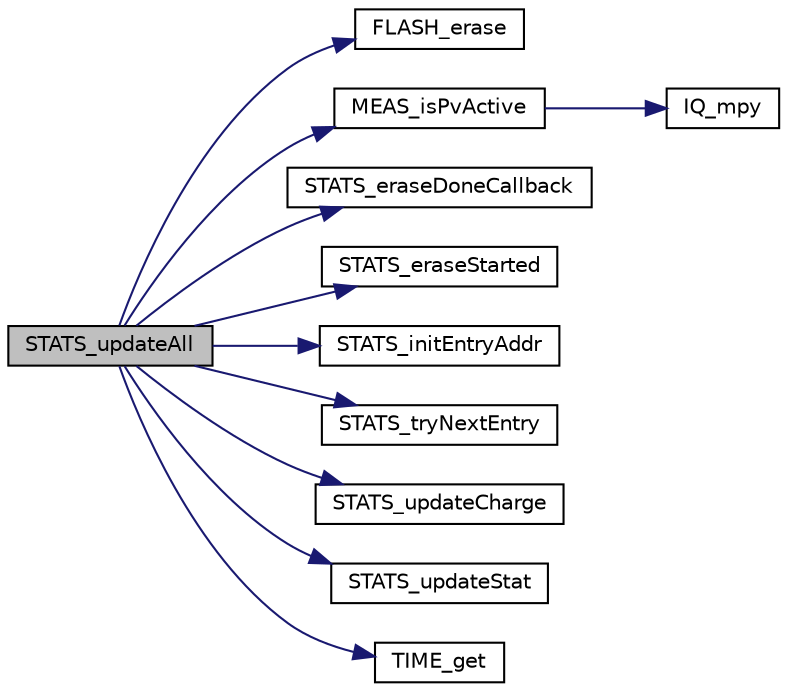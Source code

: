 digraph "STATS_updateAll"
{
 // LATEX_PDF_SIZE
  edge [fontname="Helvetica",fontsize="10",labelfontname="Helvetica",labelfontsize="10"];
  node [fontname="Helvetica",fontsize="10",shape=record];
  rankdir="LR";
  Node1 [label="STATS_updateAll",height=0.2,width=0.4,color="black", fillcolor="grey75", style="filled", fontcolor="black",tooltip=" "];
  Node1 -> Node2 [color="midnightblue",fontsize="10",style="solid"];
  Node2 [label="FLASH_erase",height=0.2,width=0.4,color="black", fillcolor="white", style="filled",URL="$flash_8c.html#af9cfc9e7bb2bac30c09b6cfdfd6546fa",tooltip=" "];
  Node1 -> Node3 [color="midnightblue",fontsize="10",style="solid"];
  Node3 [label="MEAS_isPvActive",height=0.2,width=0.4,color="black", fillcolor="white", style="filled",URL="$meas_8c.html#a4eddadca6822d26b55b25a6887b8d511",tooltip=" "];
  Node3 -> Node4 [color="midnightblue",fontsize="10",style="solid"];
  Node4 [label="IQ_mpy",height=0.2,width=0.4,color="black", fillcolor="white", style="filled",URL="$iqmath_8c.html#a3602eaafd15397aa969429a8f6a375fb",tooltip="#include <msp430x24x.h>"];
  Node1 -> Node5 [color="midnightblue",fontsize="10",style="solid"];
  Node5 [label="STATS_eraseDoneCallback",height=0.2,width=0.4,color="black", fillcolor="white", style="filled",URL="$stats_8h.html#a3d786b32bc8a10bebde95c765cd5ef7f",tooltip=" "];
  Node1 -> Node6 [color="midnightblue",fontsize="10",style="solid"];
  Node6 [label="STATS_eraseStarted",height=0.2,width=0.4,color="black", fillcolor="white", style="filled",URL="$stats_8h.html#a5b58edce7e9e44e20539ae1f32938088",tooltip=" "];
  Node1 -> Node7 [color="midnightblue",fontsize="10",style="solid"];
  Node7 [label="STATS_initEntryAddr",height=0.2,width=0.4,color="black", fillcolor="white", style="filled",URL="$stats_8c.html#a5010c6fd4793e2b469cade2608651f84",tooltip=" "];
  Node1 -> Node8 [color="midnightblue",fontsize="10",style="solid"];
  Node8 [label="STATS_tryNextEntry",height=0.2,width=0.4,color="black", fillcolor="white", style="filled",URL="$stats_8c.html#a08a4ea6c05e927743f857607b8f503a3",tooltip=" "];
  Node1 -> Node9 [color="midnightblue",fontsize="10",style="solid"];
  Node9 [label="STATS_updateCharge",height=0.2,width=0.4,color="black", fillcolor="white", style="filled",URL="$stats_8h.html#a2a89f89c9d006a05ba79ddc1577dbdda",tooltip=" "];
  Node1 -> Node10 [color="midnightblue",fontsize="10",style="solid"];
  Node10 [label="STATS_updateStat",height=0.2,width=0.4,color="black", fillcolor="white", style="filled",URL="$stats_8h.html#a545b55887096577a8c8829eeaf74bb65",tooltip=" "];
  Node1 -> Node11 [color="midnightblue",fontsize="10",style="solid"];
  Node11 [label="TIME_get",height=0.2,width=0.4,color="black", fillcolor="white", style="filled",URL="$time_8c.html#a1ca2585daaf0d210adde4129c7454bee",tooltip=" "];
}
